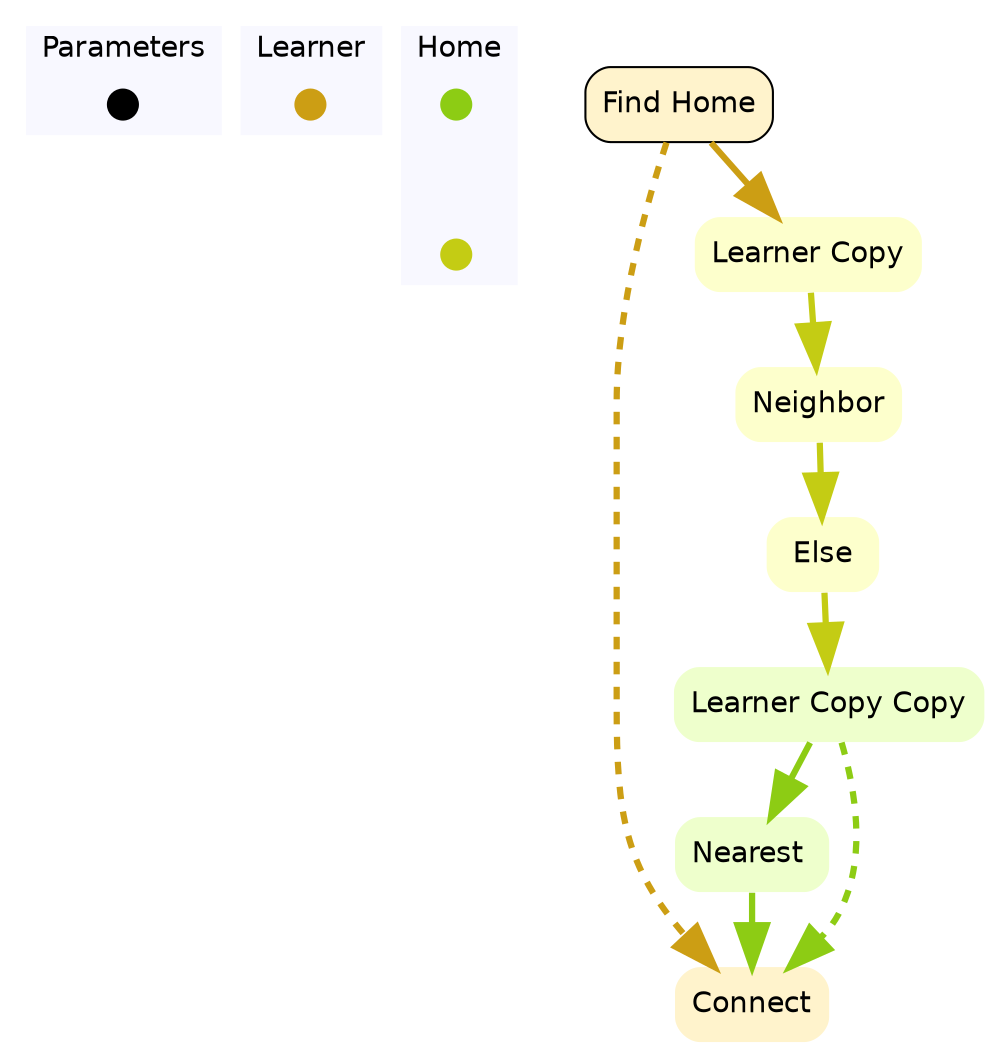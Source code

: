 digraph findHome {

	subgraph clustercontextKey {
		fontname=Helvetica;
		label="Parameters";
		style="filled";
		fillcolor=ghostwhite;
		color=white;
		labeljust=l;
		contextOverview [style=filled,shape=point,fixedsize=true,width=.2,height=.2,fontcolor=white,color="black",label=""];
	}
	subgraph clusterlearnerKey {
		fontname=Helvetica;
		nodesep=0.1;
		style="filled";
		fillcolor=ghostwhite;
		label="Learner";
		color=white;
		labeljust=l;
		findHomeOverview [fontname=Helvetica,style=filled,shape=point,fixedsize=true,width=.2,height=.2,fontcolor=white,color="0.125, 0.9 , 0.8",label="",URL="learner__Overview.svg"];

	}
	subgraph clusterhomeKey {
		fontname=Helvetica;
		nodesep=0.1;
		style="filled";
		fillcolor=ghostwhite;
		label="Home";
		color=white;
		labeljust=l;
		learnerCopyCopyOverview [fontname=Helvetica,style=filled,shape=point,fixedsize=true,width=.2,height=.2,fontcolor=white,color="0.224, 0.9 , 0.8",label="",URL="home__Overview.svg"];
		learnerCopyOverview [fontname=Helvetica,style=filled,shape=point,fixedsize=true,width=.2,height=.2,fontcolor=white,color="0.174, 0.9 , 0.8",label="",URL="home__Overview.svg"];
learnerCopyCopyOverview -> learnerCopyOverview [style=invis];
	}

//subgraph clusterfindHome {
	//style=filled;
	//color=white;
	//fillcolor="0.0, 0.0, 0.98";
		findHome [shape=box,style="rounded,filled",fontname=Helvetica,color=black,fillcolor="0.125, 0.2, 1.0",label="Find Home",URL="learner_findHome.svg"];
	findHome ->  learnerCopy [color="0.125, 0.9 , 0.8",penwidth=3.0,arrowsize=2.0];
		learnerCopyCopy [shape=none,style="rounded,filled",fontname=Helvetica,color=gray,fillcolor="0.224, 0.2, 1.0",label="Learner Copy Copy"];
	learnerCopyCopy ->  nearestQuery [color="0.224, 0.9 , 0.8",penwidth=3.0,arrowsize=2.0];
		not__Or_NeighborQuery_ [shape=none,style="rounded,filled",fontname=Helvetica,color="0.174, 0.2, 1.0",label="Else"];
	not__Or_NeighborQuery_ ->  learnerCopyCopy [color="0.174, 0.9 , 0.8",penwidth=3.0,arrowsize=2.0];
		connectLearner [shape=none,style="rounded,filled",fontname=Helvetica,color="0.125, 0.2, 1.0",label="Connect"];
	findHome ->  connectLearner:nw [style=dashed,color="0.125, 0.9 , 0.8",penwidth=3.0,arrowsize=2.0];
	learnerCopyCopy -> connectLearner:ne [style=dashed,color="0.224, 0.9 , 0.8",penwidth=3.0,arrowsize=2.0];
		neighborQuery [shape=none,style="rounded,filled",fontname=Helvetica,color="0.174, 0.2, 1.0",label="Neighbor"];
	neighborQuery ->  not__Or_NeighborQuery_ [color="0.174, 0.9 , 0.8",penwidth=3.0,arrowsize=2.0];
		learnerCopy [shape=none,style="rounded,filled",fontname=Helvetica,color=gray,fillcolor="0.174, 0.2, 1.0",label="Learner Copy"];
	learnerCopy ->  neighborQuery [color="0.174, 0.9 , 0.8",penwidth=3.0,arrowsize=2.0];
		nearestQuery [shape=none,style="rounded,filled",fontname=Helvetica,color="0.224, 0.2, 1.0",label="Nearest "];
	nearestQuery ->  connectLearner [color="0.224, 0.9 , 0.8",penwidth=3.0,arrowsize=2.0];
//}
}
